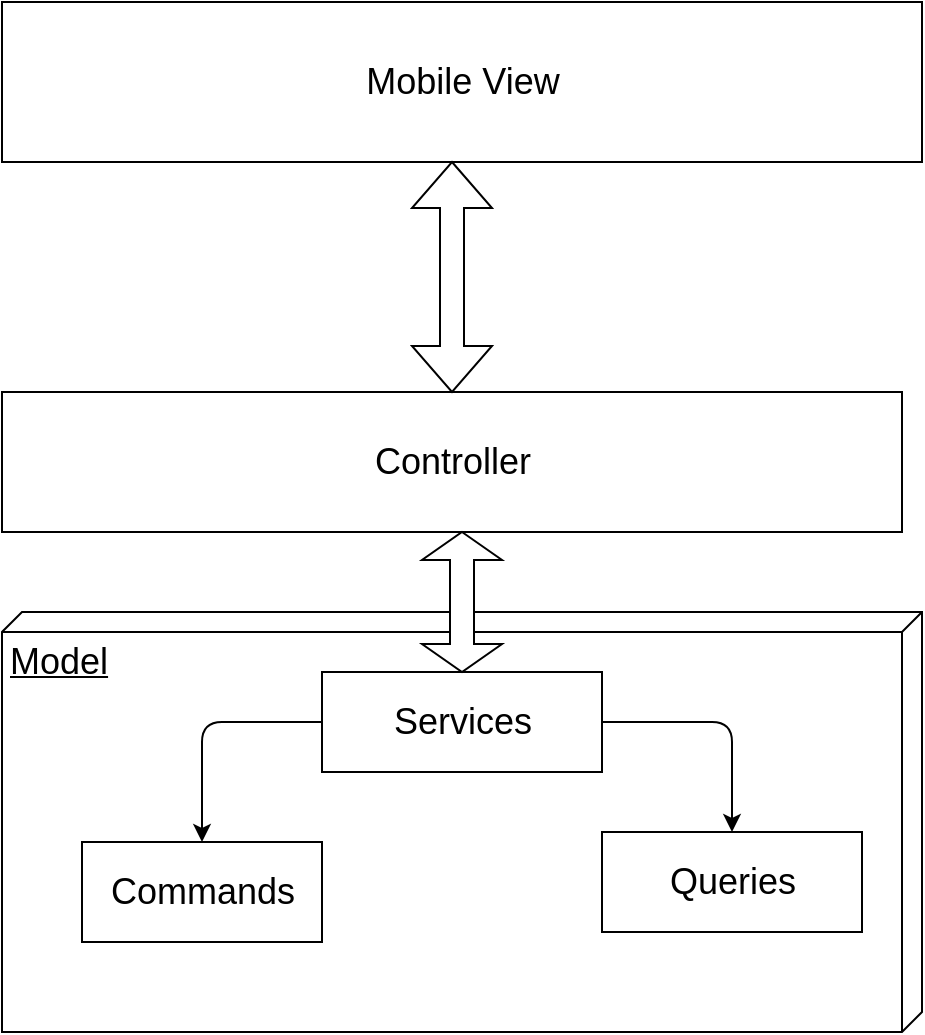 <mxfile>
    <diagram id="mEIaSA3Hl4upyT5vSWkh" name="Page-1">
        <mxGraphModel dx="861" dy="604" grid="1" gridSize="10" guides="1" tooltips="1" connect="1" arrows="1" fold="1" page="1" pageScale="1" pageWidth="850" pageHeight="1100" math="0" shadow="0">
            <root>
                <mxCell id="0"/>
                <mxCell id="1" parent="0"/>
                <mxCell id="4" value="Mobile View" style="html=1;fontSize=18;" vertex="1" parent="1">
                    <mxGeometry x="190" y="105" width="460" height="80" as="geometry"/>
                </mxCell>
                <mxCell id="6" value="Controller" style="html=1;fontSize=18;" vertex="1" parent="1">
                    <mxGeometry x="190" y="300" width="450" height="70" as="geometry"/>
                </mxCell>
                <mxCell id="7" value="Model" style="verticalAlign=top;align=left;spacingTop=8;spacingLeft=2;spacingRight=12;shape=cube;size=10;direction=south;fontStyle=4;html=1;fontSize=18;" vertex="1" parent="1">
                    <mxGeometry x="190" y="410" width="460" height="210" as="geometry"/>
                </mxCell>
                <mxCell id="8" style="edgeStyle=none;html=1;entryX=0.5;entryY=0;entryDx=0;entryDy=0;fontSize=18;exitX=0;exitY=0.5;exitDx=0;exitDy=0;" edge="1" parent="1" source="10" target="11">
                    <mxGeometry relative="1" as="geometry">
                        <Array as="points">
                            <mxPoint x="290" y="465"/>
                        </Array>
                    </mxGeometry>
                </mxCell>
                <mxCell id="9" style="edgeStyle=none;html=1;entryX=0.5;entryY=0;entryDx=0;entryDy=0;fontSize=18;exitX=1;exitY=0.5;exitDx=0;exitDy=0;" edge="1" parent="1" source="10" target="12">
                    <mxGeometry relative="1" as="geometry">
                        <Array as="points">
                            <mxPoint x="555" y="465"/>
                        </Array>
                    </mxGeometry>
                </mxCell>
                <mxCell id="10" value="Services" style="html=1;fontSize=18;" vertex="1" parent="1">
                    <mxGeometry x="350" y="440" width="140" height="50" as="geometry"/>
                </mxCell>
                <mxCell id="11" value="Commands" style="html=1;fontSize=18;" vertex="1" parent="1">
                    <mxGeometry x="230" y="525" width="120" height="50" as="geometry"/>
                </mxCell>
                <mxCell id="12" value="Queries" style="html=1;fontSize=18;" vertex="1" parent="1">
                    <mxGeometry x="490" y="520" width="130" height="50" as="geometry"/>
                </mxCell>
                <mxCell id="19" value="" style="shape=doubleArrow;direction=south;whiteSpace=wrap;html=1;fontSize=18;" vertex="1" parent="1">
                    <mxGeometry x="400" y="370" width="40" height="70" as="geometry"/>
                </mxCell>
                <mxCell id="20" value="" style="shape=doubleArrow;direction=south;whiteSpace=wrap;html=1;fontSize=18;" vertex="1" parent="1">
                    <mxGeometry x="395" y="185" width="40" height="115" as="geometry"/>
                </mxCell>
            </root>
        </mxGraphModel>
    </diagram>
</mxfile>